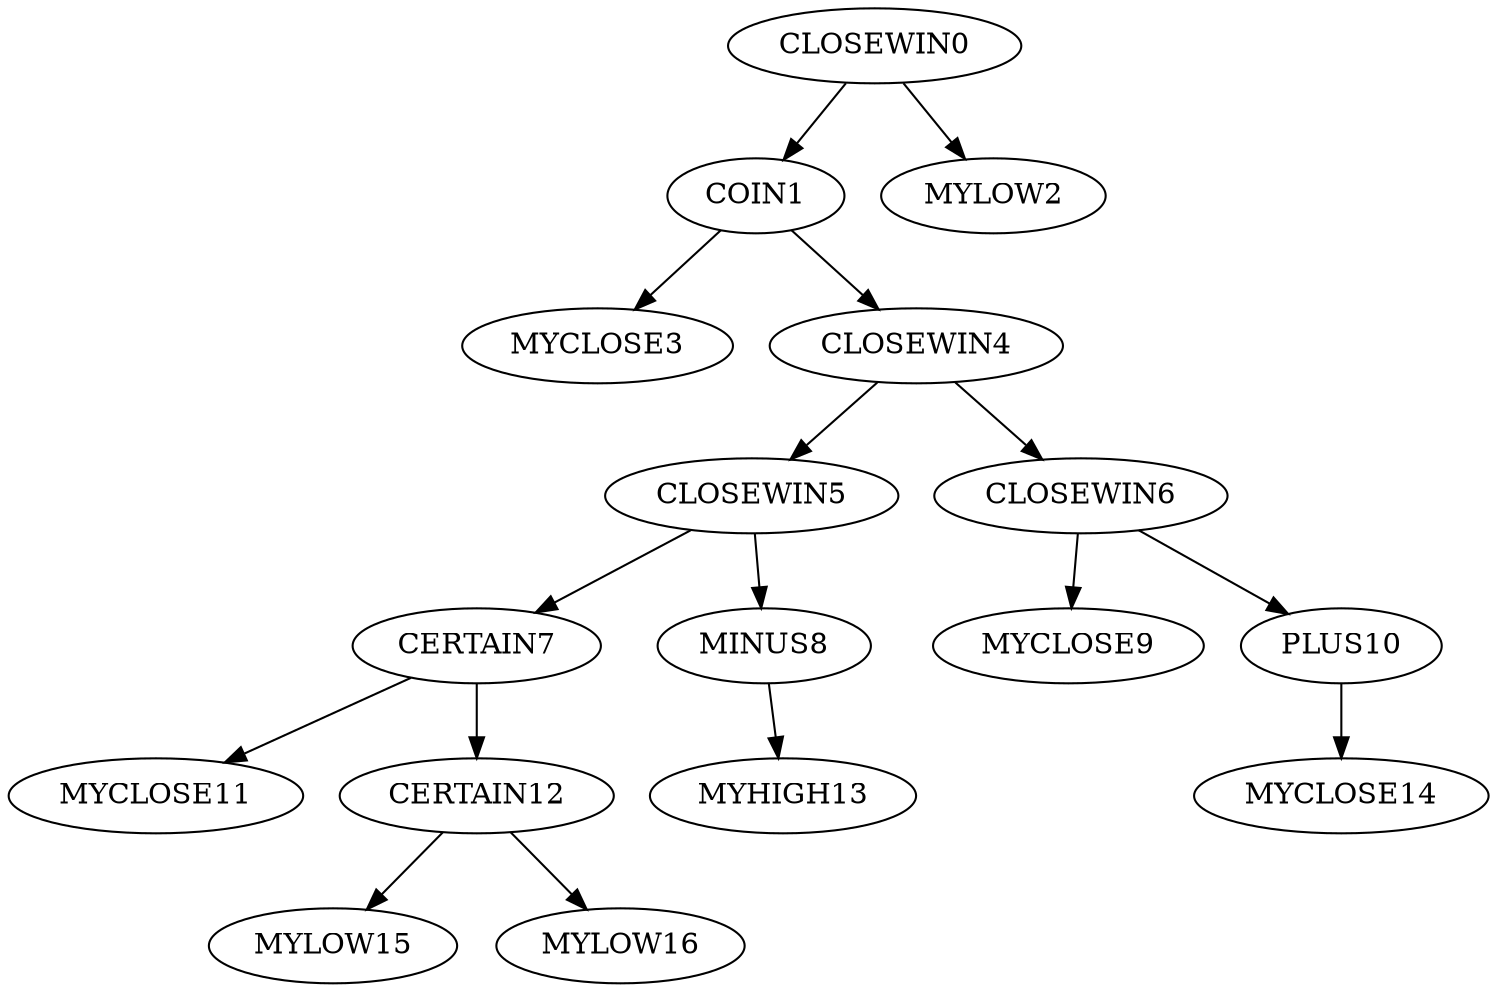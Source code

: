 digraph T {
	CLOSEWIN0 -> COIN1;
	CLOSEWIN0 -> MYLOW2;
	COIN1 -> MYCLOSE3;
	COIN1 -> CLOSEWIN4;
	CLOSEWIN4 -> CLOSEWIN5;
	CLOSEWIN4 -> CLOSEWIN6;
	CLOSEWIN5 -> CERTAIN7;
	CLOSEWIN5 -> MINUS8;
	CLOSEWIN6 -> MYCLOSE9;
	CLOSEWIN6 -> PLUS10;
	CERTAIN7 -> MYCLOSE11;
	CERTAIN7 -> CERTAIN12;
	MINUS8 -> MYHIGH13;
	PLUS10 -> MYCLOSE14;
	CERTAIN12 -> MYLOW15;
	CERTAIN12 -> MYLOW16;
}